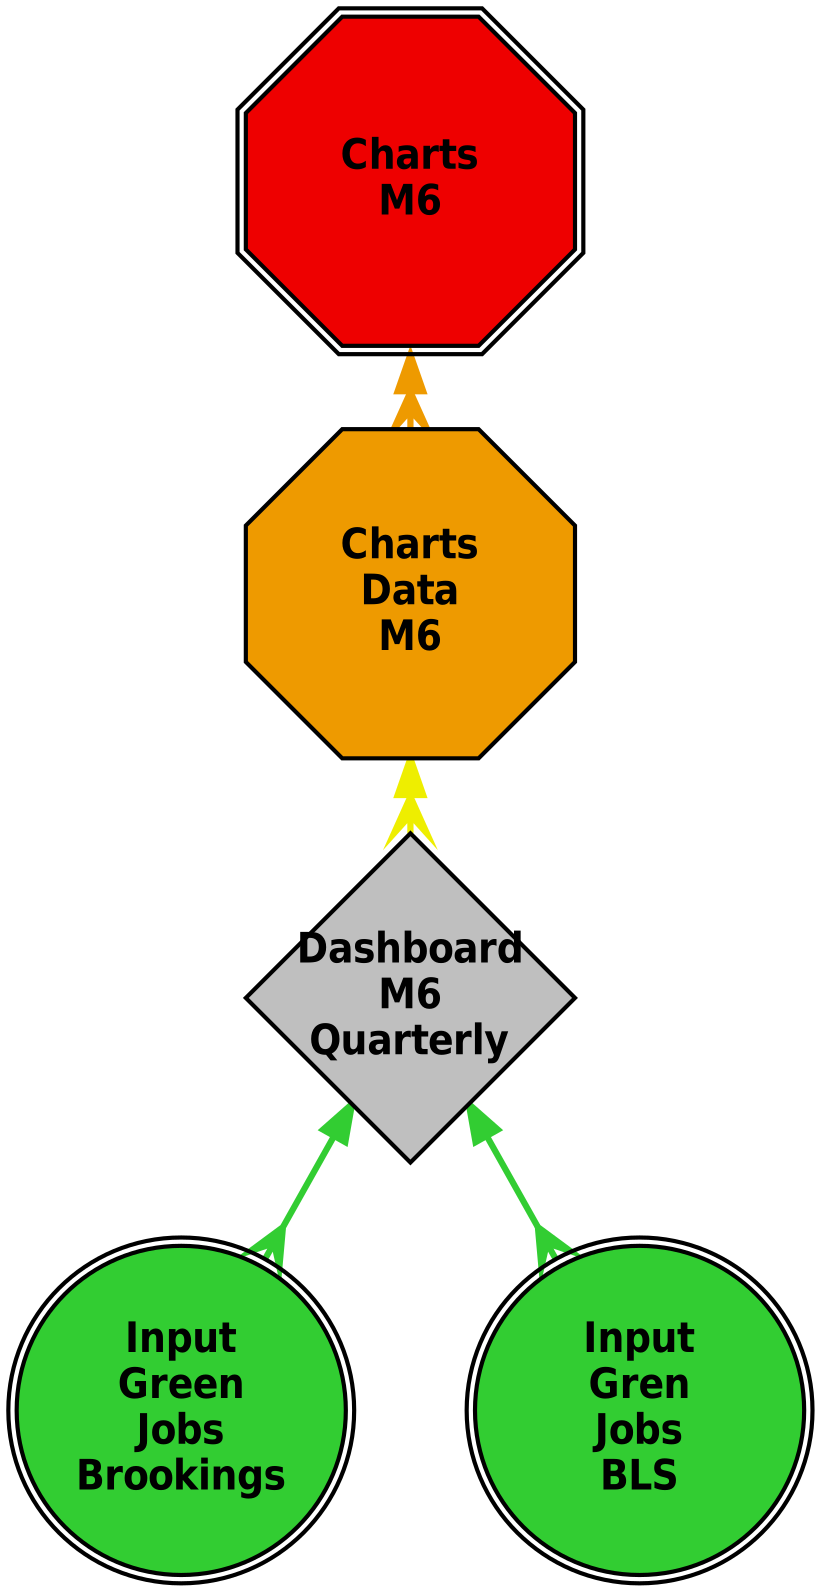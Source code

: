 digraph dependencies {
layers="one:two:three";
outputorder="edgesfirst";
nodesep=0.75;
Charts_M6 [layer="two"] [style="filled"] [height="2.2"] [shape="doubleoctagon"] [fontsize="20"] [fillcolor="red2"] [fontname="Helvetica-Narrow-Bold"] [fixedsize="true"] [label="Charts\nM6"] [width="2.2"] [penwidth="2"];
Charts_M6 -> Charts_Data_M6 [layer="one"] [arrowhead="crow"] [color="orange2"] [arrowsize="1.75"] [dir="both"] [penwidth="3"];
Charts_Data_M6 [layer="two"] [style="filled"] [height="2.2"] [shape="octagon"] [fontsize="20"] [fillcolor="orange2"] [fontname="Helvetica-Narrow-Bold"] [fixedsize="true"] [label="Charts\nData\nM6"] [width="2.2"] [penwidth="2"];
Charts_Data_M6 -> Dashboard_M6_Quarterly [layer="one"] [arrowhead="crow"] [color="yellow2"] [arrowsize="1.75"] [dir="both"] [penwidth="3"];
Dashboard_M6_Quarterly [layer="two"] [style="filled"] [height="2.2"] [shape="diamond"] [fontsize="20"] [fillcolor="grey75"] [fontname="Helvetica-Narrow-Bold"] [fixedsize="true"] [label="Dashboard\nM6\nQuarterly"] [width="2.2"] [penwidth="2"];
Dashboard_M6_Quarterly -> Input_Green_Jobs_Brookings [layer="one"] [arrowhead="crow"] [color="limegreen"] [arrowsize="1.75"] [dir="both"] [penwidth="3"];
Dashboard_M6_Quarterly -> Input_Gren_Jobs_BLS [layer="one"] [arrowhead="crow"] [color="limegreen"] [arrowsize="1.75"] [dir="both"] [penwidth="3"];
Input_Green_Jobs_Brookings [layer="two"] [style="filled"] [height="2.2"] [shape="doublecircle"] [fontsize="20"] [fillcolor="limegreen"] [fontname="Helvetica-Narrow-Bold"] [fixedsize="true"] [label="Input\nGreen\nJobs\nBrookings"] [width="2.2"] [penwidth="2"];
Input_Gren_Jobs_BLS [layer="two"] [style="filled"] [height="2.2"] [shape="doublecircle"] [fontsize="20"] [fillcolor="limegreen"] [fontname="Helvetica-Narrow-Bold"] [fixedsize="true"] [label="Input\nGren\nJobs\nBLS"] [width="2.2"] [penwidth="2"];
}
